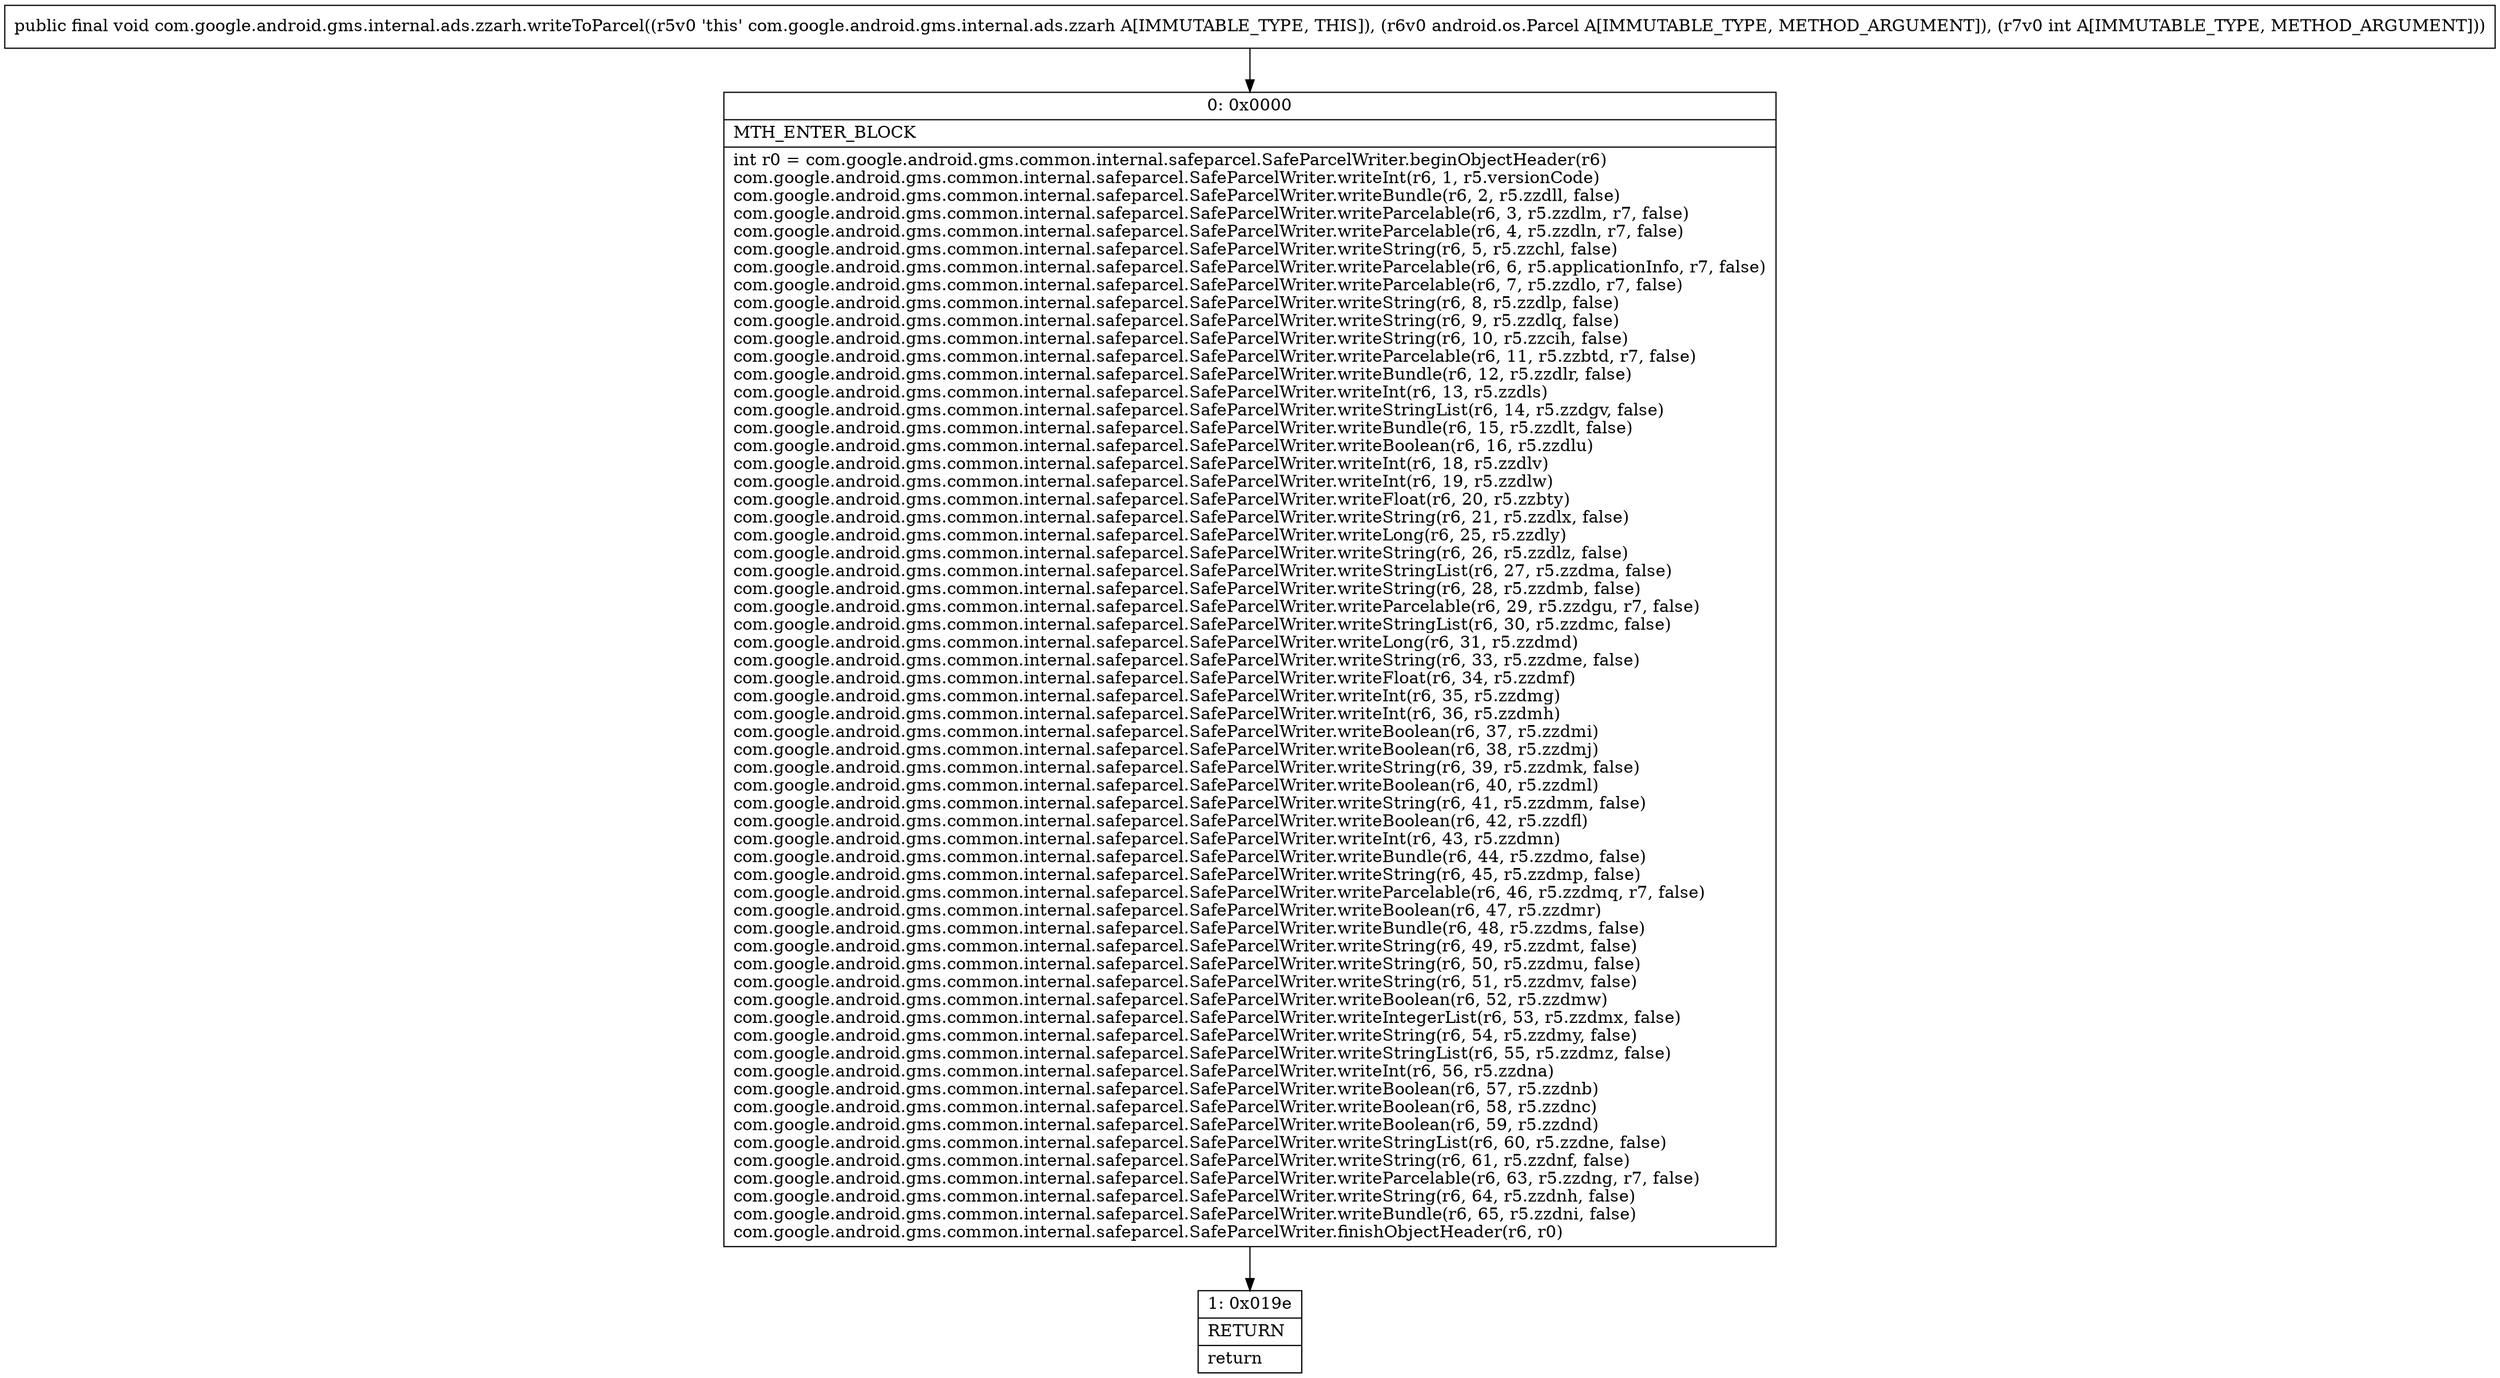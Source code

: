 digraph "CFG forcom.google.android.gms.internal.ads.zzarh.writeToParcel(Landroid\/os\/Parcel;I)V" {
Node_0 [shape=record,label="{0\:\ 0x0000|MTH_ENTER_BLOCK\l|int r0 = com.google.android.gms.common.internal.safeparcel.SafeParcelWriter.beginObjectHeader(r6)\lcom.google.android.gms.common.internal.safeparcel.SafeParcelWriter.writeInt(r6, 1, r5.versionCode)\lcom.google.android.gms.common.internal.safeparcel.SafeParcelWriter.writeBundle(r6, 2, r5.zzdll, false)\lcom.google.android.gms.common.internal.safeparcel.SafeParcelWriter.writeParcelable(r6, 3, r5.zzdlm, r7, false)\lcom.google.android.gms.common.internal.safeparcel.SafeParcelWriter.writeParcelable(r6, 4, r5.zzdln, r7, false)\lcom.google.android.gms.common.internal.safeparcel.SafeParcelWriter.writeString(r6, 5, r5.zzchl, false)\lcom.google.android.gms.common.internal.safeparcel.SafeParcelWriter.writeParcelable(r6, 6, r5.applicationInfo, r7, false)\lcom.google.android.gms.common.internal.safeparcel.SafeParcelWriter.writeParcelable(r6, 7, r5.zzdlo, r7, false)\lcom.google.android.gms.common.internal.safeparcel.SafeParcelWriter.writeString(r6, 8, r5.zzdlp, false)\lcom.google.android.gms.common.internal.safeparcel.SafeParcelWriter.writeString(r6, 9, r5.zzdlq, false)\lcom.google.android.gms.common.internal.safeparcel.SafeParcelWriter.writeString(r6, 10, r5.zzcih, false)\lcom.google.android.gms.common.internal.safeparcel.SafeParcelWriter.writeParcelable(r6, 11, r5.zzbtd, r7, false)\lcom.google.android.gms.common.internal.safeparcel.SafeParcelWriter.writeBundle(r6, 12, r5.zzdlr, false)\lcom.google.android.gms.common.internal.safeparcel.SafeParcelWriter.writeInt(r6, 13, r5.zzdls)\lcom.google.android.gms.common.internal.safeparcel.SafeParcelWriter.writeStringList(r6, 14, r5.zzdgv, false)\lcom.google.android.gms.common.internal.safeparcel.SafeParcelWriter.writeBundle(r6, 15, r5.zzdlt, false)\lcom.google.android.gms.common.internal.safeparcel.SafeParcelWriter.writeBoolean(r6, 16, r5.zzdlu)\lcom.google.android.gms.common.internal.safeparcel.SafeParcelWriter.writeInt(r6, 18, r5.zzdlv)\lcom.google.android.gms.common.internal.safeparcel.SafeParcelWriter.writeInt(r6, 19, r5.zzdlw)\lcom.google.android.gms.common.internal.safeparcel.SafeParcelWriter.writeFloat(r6, 20, r5.zzbty)\lcom.google.android.gms.common.internal.safeparcel.SafeParcelWriter.writeString(r6, 21, r5.zzdlx, false)\lcom.google.android.gms.common.internal.safeparcel.SafeParcelWriter.writeLong(r6, 25, r5.zzdly)\lcom.google.android.gms.common.internal.safeparcel.SafeParcelWriter.writeString(r6, 26, r5.zzdlz, false)\lcom.google.android.gms.common.internal.safeparcel.SafeParcelWriter.writeStringList(r6, 27, r5.zzdma, false)\lcom.google.android.gms.common.internal.safeparcel.SafeParcelWriter.writeString(r6, 28, r5.zzdmb, false)\lcom.google.android.gms.common.internal.safeparcel.SafeParcelWriter.writeParcelable(r6, 29, r5.zzdgu, r7, false)\lcom.google.android.gms.common.internal.safeparcel.SafeParcelWriter.writeStringList(r6, 30, r5.zzdmc, false)\lcom.google.android.gms.common.internal.safeparcel.SafeParcelWriter.writeLong(r6, 31, r5.zzdmd)\lcom.google.android.gms.common.internal.safeparcel.SafeParcelWriter.writeString(r6, 33, r5.zzdme, false)\lcom.google.android.gms.common.internal.safeparcel.SafeParcelWriter.writeFloat(r6, 34, r5.zzdmf)\lcom.google.android.gms.common.internal.safeparcel.SafeParcelWriter.writeInt(r6, 35, r5.zzdmg)\lcom.google.android.gms.common.internal.safeparcel.SafeParcelWriter.writeInt(r6, 36, r5.zzdmh)\lcom.google.android.gms.common.internal.safeparcel.SafeParcelWriter.writeBoolean(r6, 37, r5.zzdmi)\lcom.google.android.gms.common.internal.safeparcel.SafeParcelWriter.writeBoolean(r6, 38, r5.zzdmj)\lcom.google.android.gms.common.internal.safeparcel.SafeParcelWriter.writeString(r6, 39, r5.zzdmk, false)\lcom.google.android.gms.common.internal.safeparcel.SafeParcelWriter.writeBoolean(r6, 40, r5.zzdml)\lcom.google.android.gms.common.internal.safeparcel.SafeParcelWriter.writeString(r6, 41, r5.zzdmm, false)\lcom.google.android.gms.common.internal.safeparcel.SafeParcelWriter.writeBoolean(r6, 42, r5.zzdfl)\lcom.google.android.gms.common.internal.safeparcel.SafeParcelWriter.writeInt(r6, 43, r5.zzdmn)\lcom.google.android.gms.common.internal.safeparcel.SafeParcelWriter.writeBundle(r6, 44, r5.zzdmo, false)\lcom.google.android.gms.common.internal.safeparcel.SafeParcelWriter.writeString(r6, 45, r5.zzdmp, false)\lcom.google.android.gms.common.internal.safeparcel.SafeParcelWriter.writeParcelable(r6, 46, r5.zzdmq, r7, false)\lcom.google.android.gms.common.internal.safeparcel.SafeParcelWriter.writeBoolean(r6, 47, r5.zzdmr)\lcom.google.android.gms.common.internal.safeparcel.SafeParcelWriter.writeBundle(r6, 48, r5.zzdms, false)\lcom.google.android.gms.common.internal.safeparcel.SafeParcelWriter.writeString(r6, 49, r5.zzdmt, false)\lcom.google.android.gms.common.internal.safeparcel.SafeParcelWriter.writeString(r6, 50, r5.zzdmu, false)\lcom.google.android.gms.common.internal.safeparcel.SafeParcelWriter.writeString(r6, 51, r5.zzdmv, false)\lcom.google.android.gms.common.internal.safeparcel.SafeParcelWriter.writeBoolean(r6, 52, r5.zzdmw)\lcom.google.android.gms.common.internal.safeparcel.SafeParcelWriter.writeIntegerList(r6, 53, r5.zzdmx, false)\lcom.google.android.gms.common.internal.safeparcel.SafeParcelWriter.writeString(r6, 54, r5.zzdmy, false)\lcom.google.android.gms.common.internal.safeparcel.SafeParcelWriter.writeStringList(r6, 55, r5.zzdmz, false)\lcom.google.android.gms.common.internal.safeparcel.SafeParcelWriter.writeInt(r6, 56, r5.zzdna)\lcom.google.android.gms.common.internal.safeparcel.SafeParcelWriter.writeBoolean(r6, 57, r5.zzdnb)\lcom.google.android.gms.common.internal.safeparcel.SafeParcelWriter.writeBoolean(r6, 58, r5.zzdnc)\lcom.google.android.gms.common.internal.safeparcel.SafeParcelWriter.writeBoolean(r6, 59, r5.zzdnd)\lcom.google.android.gms.common.internal.safeparcel.SafeParcelWriter.writeStringList(r6, 60, r5.zzdne, false)\lcom.google.android.gms.common.internal.safeparcel.SafeParcelWriter.writeString(r6, 61, r5.zzdnf, false)\lcom.google.android.gms.common.internal.safeparcel.SafeParcelWriter.writeParcelable(r6, 63, r5.zzdng, r7, false)\lcom.google.android.gms.common.internal.safeparcel.SafeParcelWriter.writeString(r6, 64, r5.zzdnh, false)\lcom.google.android.gms.common.internal.safeparcel.SafeParcelWriter.writeBundle(r6, 65, r5.zzdni, false)\lcom.google.android.gms.common.internal.safeparcel.SafeParcelWriter.finishObjectHeader(r6, r0)\l}"];
Node_1 [shape=record,label="{1\:\ 0x019e|RETURN\l|return\l}"];
MethodNode[shape=record,label="{public final void com.google.android.gms.internal.ads.zzarh.writeToParcel((r5v0 'this' com.google.android.gms.internal.ads.zzarh A[IMMUTABLE_TYPE, THIS]), (r6v0 android.os.Parcel A[IMMUTABLE_TYPE, METHOD_ARGUMENT]), (r7v0 int A[IMMUTABLE_TYPE, METHOD_ARGUMENT])) }"];
MethodNode -> Node_0;
Node_0 -> Node_1;
}


